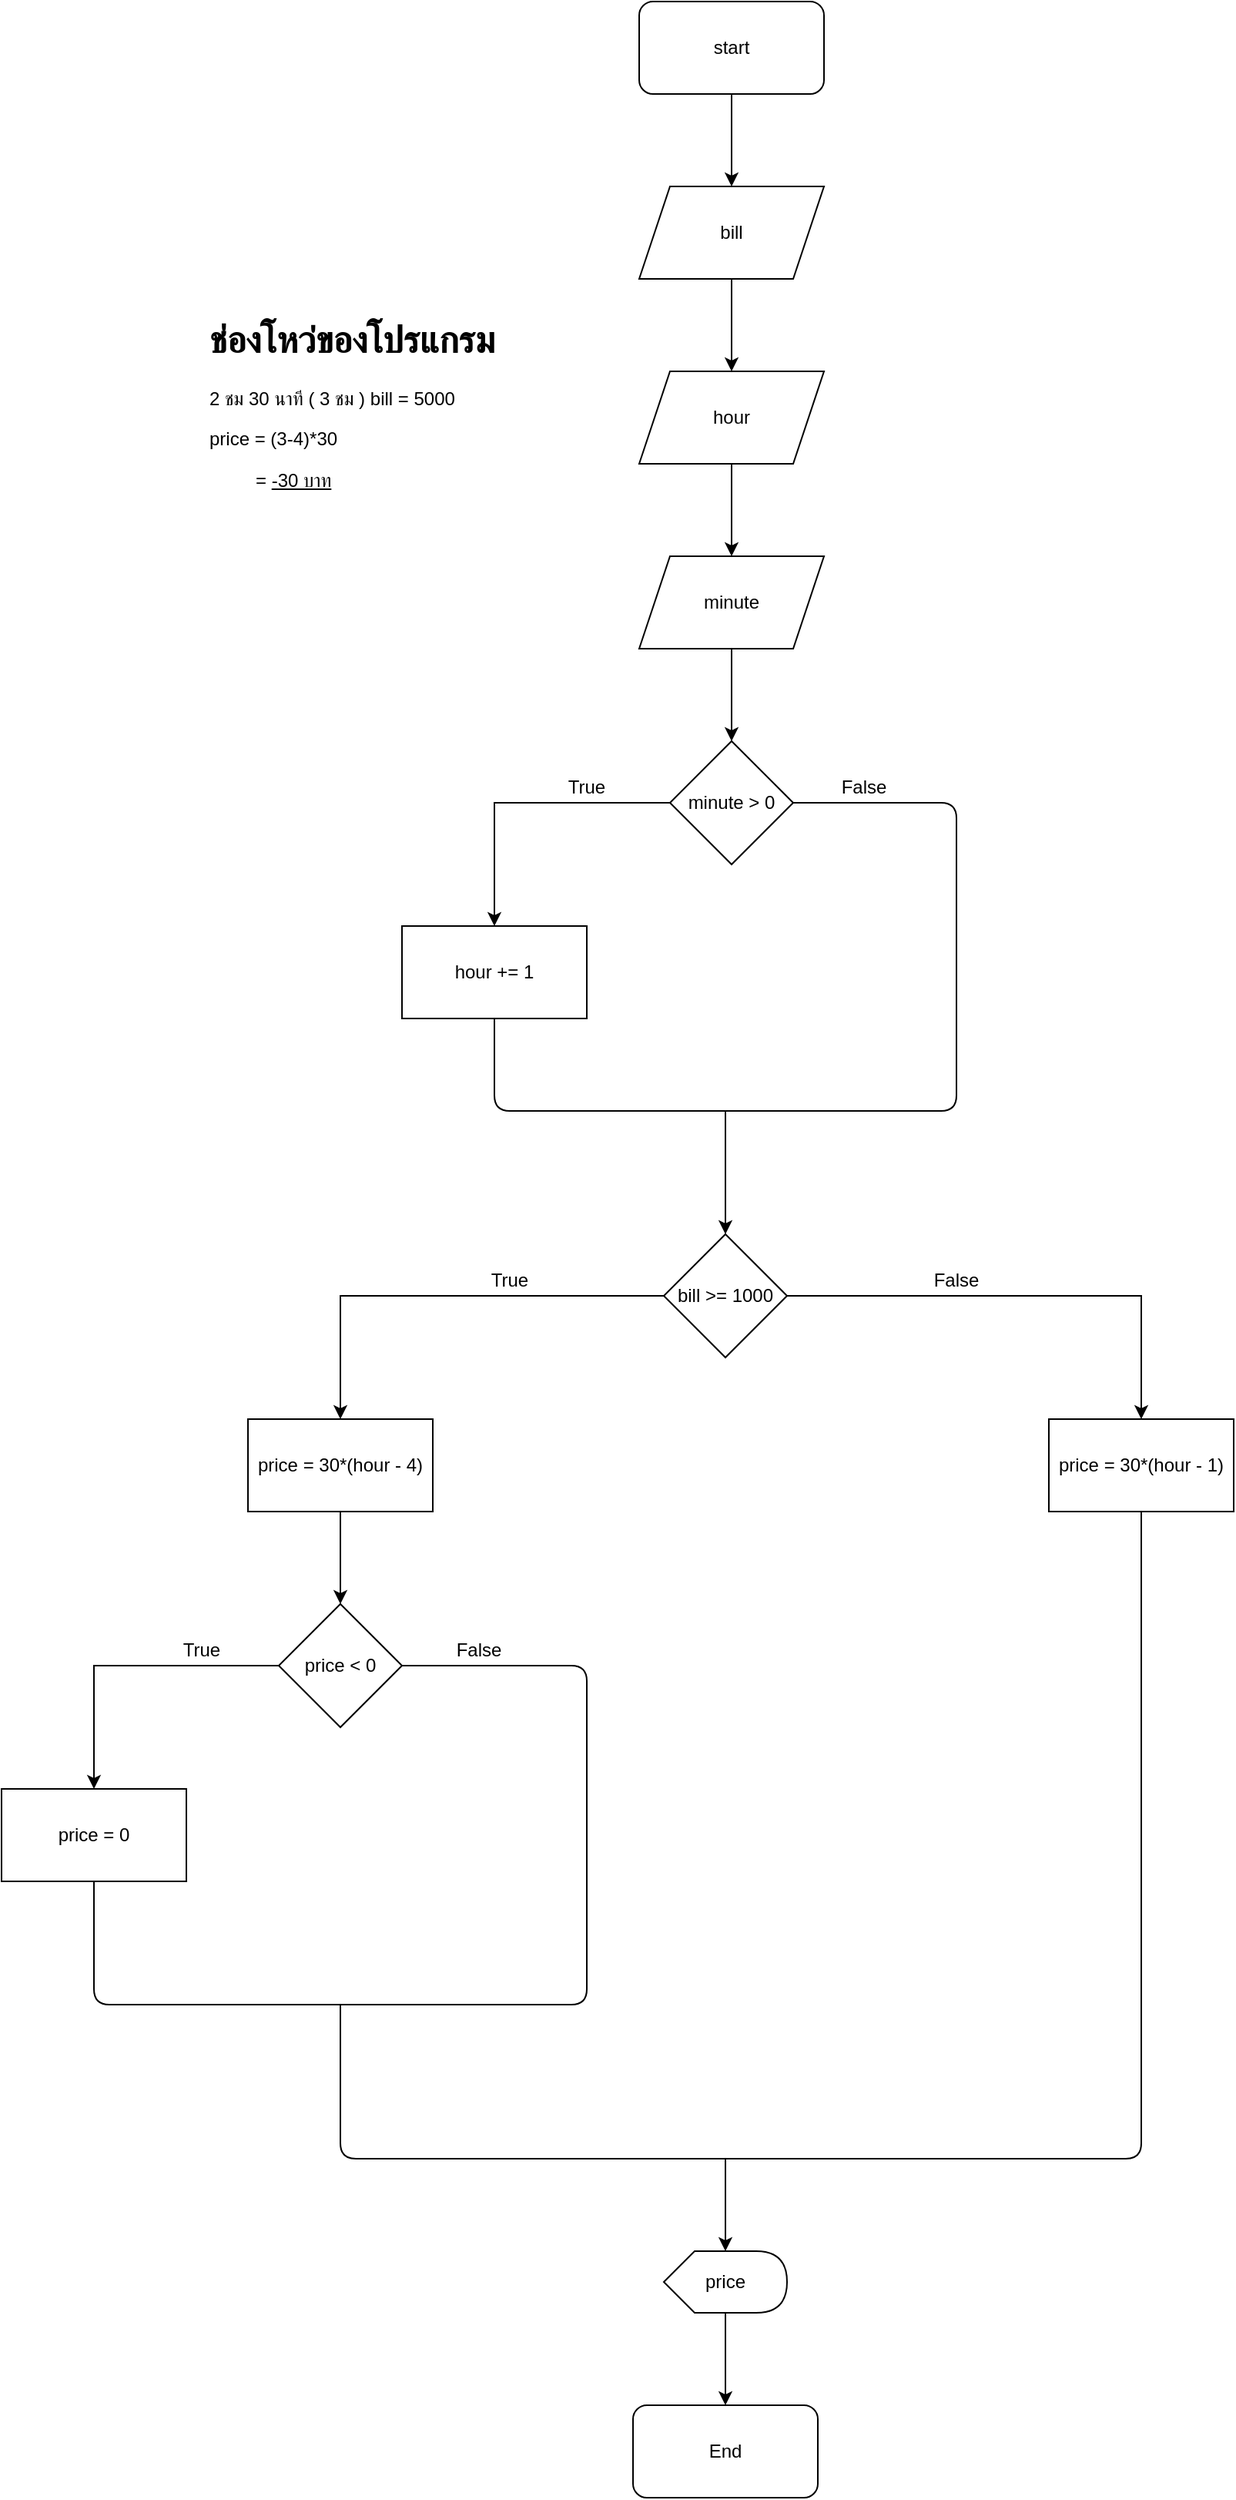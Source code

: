 <mxfile>
    <diagram id="OJSc2Kqw7aZzmf_JGYwj" name="Page-1">
        <mxGraphModel dx="1814" dy="860" grid="1" gridSize="10" guides="1" tooltips="1" connect="1" arrows="1" fold="1" page="1" pageScale="1" pageWidth="827" pageHeight="1169" math="0" shadow="0">
            <root>
                <mxCell id="0"/>
                <mxCell id="1" parent="0"/>
                <mxCell id="4" style="edgeStyle=orthogonalEdgeStyle;rounded=0;orthogonalLoop=1;jettySize=auto;html=1;" parent="1" source="2" target="3" edge="1">
                    <mxGeometry relative="1" as="geometry"/>
                </mxCell>
                <mxCell id="2" value="start" style="rounded=1;whiteSpace=wrap;html=1;" parent="1" vertex="1">
                    <mxGeometry x="-56" y="40" width="120" height="60" as="geometry"/>
                </mxCell>
                <mxCell id="6" style="edgeStyle=orthogonalEdgeStyle;rounded=0;orthogonalLoop=1;jettySize=auto;html=1;" parent="1" source="3" target="5" edge="1">
                    <mxGeometry relative="1" as="geometry"/>
                </mxCell>
                <mxCell id="3" value="bill" style="shape=parallelogram;perimeter=parallelogramPerimeter;whiteSpace=wrap;html=1;fixedSize=1;" parent="1" vertex="1">
                    <mxGeometry x="-56" y="160" width="120" height="60" as="geometry"/>
                </mxCell>
                <mxCell id="8" style="edgeStyle=orthogonalEdgeStyle;rounded=0;orthogonalLoop=1;jettySize=auto;html=1;" parent="1" source="5" target="7" edge="1">
                    <mxGeometry relative="1" as="geometry"/>
                </mxCell>
                <mxCell id="5" value="hour" style="shape=parallelogram;perimeter=parallelogramPerimeter;whiteSpace=wrap;html=1;fixedSize=1;" parent="1" vertex="1">
                    <mxGeometry x="-56" y="280" width="120" height="60" as="geometry"/>
                </mxCell>
                <mxCell id="10" style="edgeStyle=orthogonalEdgeStyle;rounded=0;orthogonalLoop=1;jettySize=auto;html=1;" parent="1" source="7" target="9" edge="1">
                    <mxGeometry relative="1" as="geometry"/>
                </mxCell>
                <mxCell id="7" value="minute" style="shape=parallelogram;perimeter=parallelogramPerimeter;whiteSpace=wrap;html=1;fixedSize=1;" parent="1" vertex="1">
                    <mxGeometry x="-56" y="400" width="120" height="60" as="geometry"/>
                </mxCell>
                <mxCell id="11" style="edgeStyle=orthogonalEdgeStyle;rounded=0;orthogonalLoop=1;jettySize=auto;html=1;" parent="1" source="9" target="12" edge="1">
                    <mxGeometry relative="1" as="geometry">
                        <mxPoint x="-180" y="680" as="targetPoint"/>
                    </mxGeometry>
                </mxCell>
                <mxCell id="9" value="minute &amp;gt; 0" style="rhombus;whiteSpace=wrap;html=1;" parent="1" vertex="1">
                    <mxGeometry x="-36" y="520" width="80" height="80" as="geometry"/>
                </mxCell>
                <mxCell id="12" value="hour += 1" style="rounded=0;whiteSpace=wrap;html=1;" parent="1" vertex="1">
                    <mxGeometry x="-210" y="640" width="120" height="60" as="geometry"/>
                </mxCell>
                <mxCell id="14" value="" style="endArrow=none;html=1;entryX=1;entryY=0.5;entryDx=0;entryDy=0;exitX=0.5;exitY=1;exitDx=0;exitDy=0;" parent="1" source="12" target="9" edge="1">
                    <mxGeometry width="50" height="50" relative="1" as="geometry">
                        <mxPoint y="700" as="sourcePoint"/>
                        <mxPoint x="50" y="650" as="targetPoint"/>
                        <Array as="points">
                            <mxPoint x="-150" y="760"/>
                            <mxPoint x="150" y="760"/>
                            <mxPoint x="150" y="560"/>
                        </Array>
                    </mxGeometry>
                </mxCell>
                <mxCell id="15" value="" style="endArrow=classic;html=1;entryX=0.5;entryY=0;entryDx=0;entryDy=0;" parent="1" target="16" edge="1">
                    <mxGeometry width="50" height="50" relative="1" as="geometry">
                        <mxPoint y="760" as="sourcePoint"/>
                        <mxPoint x="50" y="890" as="targetPoint"/>
                    </mxGeometry>
                </mxCell>
                <mxCell id="18" style="edgeStyle=orthogonalEdgeStyle;rounded=0;orthogonalLoop=1;jettySize=auto;html=1;" parent="1" source="16" target="17" edge="1">
                    <mxGeometry relative="1" as="geometry"/>
                </mxCell>
                <mxCell id="20" style="edgeStyle=orthogonalEdgeStyle;rounded=0;orthogonalLoop=1;jettySize=auto;html=1;entryX=0.5;entryY=0;entryDx=0;entryDy=0;" parent="1" source="16" target="21" edge="1">
                    <mxGeometry relative="1" as="geometry">
                        <mxPoint x="270" y="960" as="targetPoint"/>
                    </mxGeometry>
                </mxCell>
                <mxCell id="16" value="bill &amp;gt;= 1000" style="rhombus;whiteSpace=wrap;html=1;" parent="1" vertex="1">
                    <mxGeometry x="-40" y="840" width="80" height="80" as="geometry"/>
                </mxCell>
                <mxCell id="30" style="edgeStyle=orthogonalEdgeStyle;rounded=0;orthogonalLoop=1;jettySize=auto;html=1;" edge="1" parent="1" source="17" target="29">
                    <mxGeometry relative="1" as="geometry"/>
                </mxCell>
                <mxCell id="17" value="price = 30*(hour - 4)" style="rounded=0;whiteSpace=wrap;html=1;" parent="1" vertex="1">
                    <mxGeometry x="-310" y="960" width="120" height="60" as="geometry"/>
                </mxCell>
                <mxCell id="21" value="price = 30*(hour - 1)" style="rounded=0;whiteSpace=wrap;html=1;" parent="1" vertex="1">
                    <mxGeometry x="210" y="960" width="120" height="60" as="geometry"/>
                </mxCell>
                <mxCell id="26" value="End" style="rounded=1;whiteSpace=wrap;html=1;" parent="1" vertex="1">
                    <mxGeometry x="-60" y="1600" width="120" height="60" as="geometry"/>
                </mxCell>
                <mxCell id="27" value="" style="endArrow=classic;html=1;" parent="1" target="35" edge="1">
                    <mxGeometry width="50" height="50" relative="1" as="geometry">
                        <mxPoint y="1440" as="sourcePoint"/>
                        <mxPoint x="80" y="1510" as="targetPoint"/>
                    </mxGeometry>
                </mxCell>
                <mxCell id="28" value="&lt;h1&gt;ช่องโหว่ของโปรแกรม&lt;/h1&gt;&lt;p&gt;&lt;span&gt;2 ชม 30 นาที ( 3 ชม ) bill = 5000&lt;/span&gt;&lt;br&gt;&lt;/p&gt;&lt;p&gt;&lt;span&gt;price = (3-4)*30&lt;/span&gt;&lt;/p&gt;&lt;p&gt;&amp;nbsp; &amp;nbsp; &amp;nbsp; &amp;nbsp; &amp;nbsp;= &lt;u&gt;-30 บาท&lt;/u&gt;&lt;/p&gt;&lt;p&gt;&lt;br&gt;&lt;/p&gt;&lt;p&gt;&lt;br&gt;&lt;/p&gt;" style="text;html=1;strokeColor=none;fillColor=none;spacing=5;spacingTop=-20;whiteSpace=wrap;overflow=hidden;rounded=0;" vertex="1" parent="1">
                    <mxGeometry x="-340" y="240" width="240" height="140" as="geometry"/>
                </mxCell>
                <mxCell id="32" style="edgeStyle=orthogonalEdgeStyle;rounded=0;orthogonalLoop=1;jettySize=auto;html=1;" edge="1" parent="1" source="29" target="31">
                    <mxGeometry relative="1" as="geometry"/>
                </mxCell>
                <mxCell id="29" value="price &amp;lt; 0" style="rhombus;whiteSpace=wrap;html=1;" vertex="1" parent="1">
                    <mxGeometry x="-290" y="1080" width="80" height="80" as="geometry"/>
                </mxCell>
                <mxCell id="31" value="price = 0" style="rounded=0;whiteSpace=wrap;html=1;" vertex="1" parent="1">
                    <mxGeometry x="-470" y="1200" width="120" height="60" as="geometry"/>
                </mxCell>
                <mxCell id="33" value="" style="endArrow=none;html=1;entryX=1;entryY=0.5;entryDx=0;entryDy=0;exitX=0.5;exitY=1;exitDx=0;exitDy=0;" edge="1" parent="1" source="31" target="29">
                    <mxGeometry width="50" height="50" relative="1" as="geometry">
                        <mxPoint x="-190" y="1230" as="sourcePoint"/>
                        <mxPoint x="-140" y="1180" as="targetPoint"/>
                        <Array as="points">
                            <mxPoint x="-410" y="1340"/>
                            <mxPoint x="-90" y="1340"/>
                            <mxPoint x="-90" y="1120"/>
                        </Array>
                    </mxGeometry>
                </mxCell>
                <mxCell id="34" value="" style="endArrow=none;html=1;entryX=0.5;entryY=1;entryDx=0;entryDy=0;" edge="1" parent="1" target="21">
                    <mxGeometry width="50" height="50" relative="1" as="geometry">
                        <mxPoint x="-250" y="1340" as="sourcePoint"/>
                        <mxPoint x="170" y="1110" as="targetPoint"/>
                        <Array as="points">
                            <mxPoint x="-250" y="1440"/>
                            <mxPoint x="270" y="1440"/>
                        </Array>
                    </mxGeometry>
                </mxCell>
                <mxCell id="36" style="edgeStyle=orthogonalEdgeStyle;rounded=0;orthogonalLoop=1;jettySize=auto;html=1;" edge="1" parent="1" source="35" target="26">
                    <mxGeometry relative="1" as="geometry"/>
                </mxCell>
                <mxCell id="35" value="price" style="shape=display;whiteSpace=wrap;html=1;" vertex="1" parent="1">
                    <mxGeometry x="-40" y="1500" width="80" height="40" as="geometry"/>
                </mxCell>
                <mxCell id="37" value="True" style="text;html=1;strokeColor=none;fillColor=none;align=center;verticalAlign=middle;whiteSpace=wrap;rounded=0;" vertex="1" parent="1">
                    <mxGeometry x="-360" y="1100" width="40" height="20" as="geometry"/>
                </mxCell>
                <mxCell id="38" value="False" style="text;html=1;strokeColor=none;fillColor=none;align=center;verticalAlign=middle;whiteSpace=wrap;rounded=0;" vertex="1" parent="1">
                    <mxGeometry x="-180" y="1100" width="40" height="20" as="geometry"/>
                </mxCell>
                <mxCell id="39" value="True" style="text;html=1;strokeColor=none;fillColor=none;align=center;verticalAlign=middle;whiteSpace=wrap;rounded=0;" vertex="1" parent="1">
                    <mxGeometry x="-160" y="860" width="40" height="20" as="geometry"/>
                </mxCell>
                <mxCell id="40" value="True" style="text;html=1;strokeColor=none;fillColor=none;align=center;verticalAlign=middle;whiteSpace=wrap;rounded=0;" vertex="1" parent="1">
                    <mxGeometry x="-110" y="540" width="40" height="20" as="geometry"/>
                </mxCell>
                <mxCell id="41" value="False" style="text;html=1;strokeColor=none;fillColor=none;align=center;verticalAlign=middle;whiteSpace=wrap;rounded=0;" vertex="1" parent="1">
                    <mxGeometry x="130" y="860" width="40" height="20" as="geometry"/>
                </mxCell>
                <mxCell id="42" value="False" style="text;html=1;strokeColor=none;fillColor=none;align=center;verticalAlign=middle;whiteSpace=wrap;rounded=0;" vertex="1" parent="1">
                    <mxGeometry x="70" y="540" width="40" height="20" as="geometry"/>
                </mxCell>
            </root>
        </mxGraphModel>
    </diagram>
</mxfile>